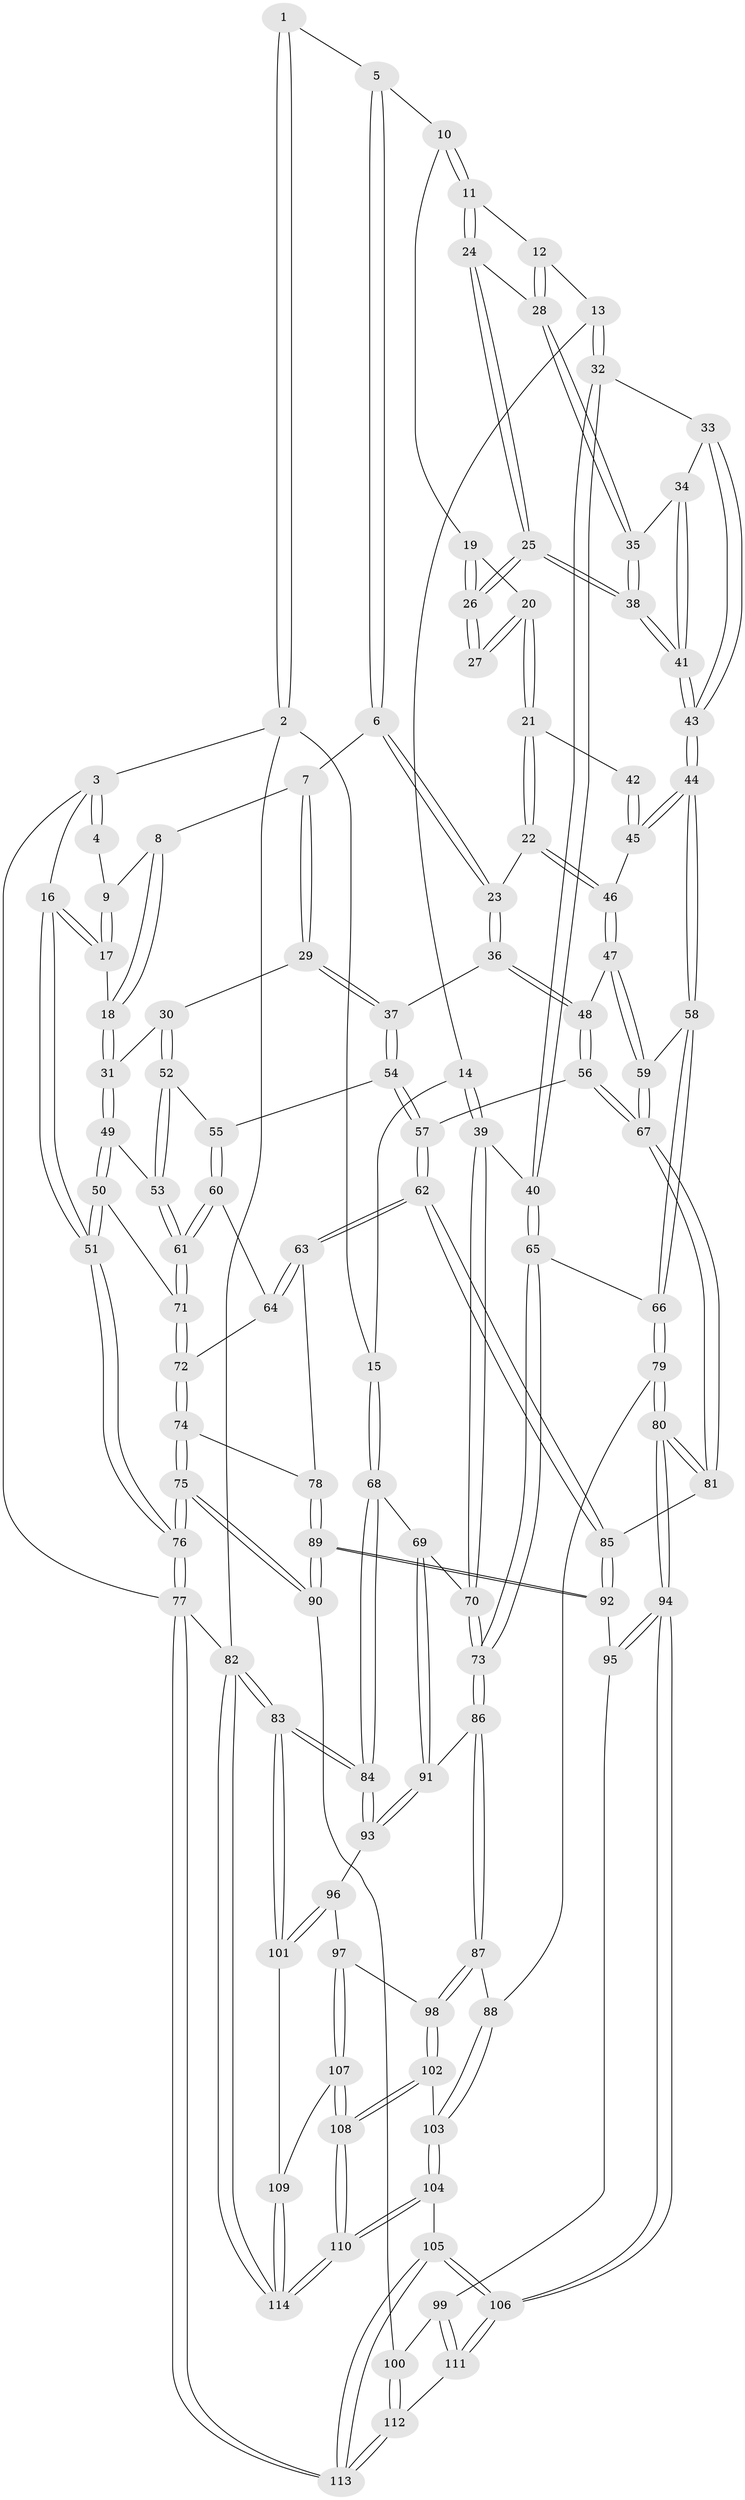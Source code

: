 // coarse degree distribution, {2: 0.11594202898550725, 4: 0.21739130434782608, 3: 0.6231884057971014, 5: 0.043478260869565216}
// Generated by graph-tools (version 1.1) at 2025/54/03/04/25 22:54:12]
// undirected, 114 vertices, 282 edges
graph export_dot {
  node [color=gray90,style=filled];
  1 [pos="+0.5734285864589374+0"];
  2 [pos="+1+0"];
  3 [pos="+0+0"];
  4 [pos="+0.25396919978414423+0"];
  5 [pos="+0.5739448570936252+0"];
  6 [pos="+0.3540281304074222+0.15999427237223673"];
  7 [pos="+0.2781741692464291+0.12961324607416788"];
  8 [pos="+0.2482816952423799+0.08136646179600115"];
  9 [pos="+0.2480680490983389+0.07871387653283449"];
  10 [pos="+0.5923326967000052+0"];
  11 [pos="+0.6636835219888667+0.06535832100702951"];
  12 [pos="+0.6741345091389374+0.07544759132366359"];
  13 [pos="+0.8222721103085998+0.14548654695050017"];
  14 [pos="+1+0.014200865660450729"];
  15 [pos="+1+0"];
  16 [pos="+0+0"];
  17 [pos="+0+0.06408626584977893"];
  18 [pos="+0.06793309794216494+0.18209707419352106"];
  19 [pos="+0.5579505301754967+0.04845321770040104"];
  20 [pos="+0.5208756648970363+0.1348291411650952"];
  21 [pos="+0.42237571770525534+0.22699668974100037"];
  22 [pos="+0.41508702098047906+0.22927998848184009"];
  23 [pos="+0.3855908199367893+0.21881204746334557"];
  24 [pos="+0.6135151890936412+0.23480338458818717"];
  25 [pos="+0.5914313770589846+0.2599040559350326"];
  26 [pos="+0.5898667641107567+0.25904771606483445"];
  27 [pos="+0.5524535843180897+0.2450399715458848"];
  28 [pos="+0.7059751789677793+0.23019087117711556"];
  29 [pos="+0.22847863207476923+0.214306211917408"];
  30 [pos="+0.12687129903085548+0.24789915221184297"];
  31 [pos="+0.1078917452678551+0.2364265400143751"];
  32 [pos="+0.8054708743735531+0.3011694209620021"];
  33 [pos="+0.7886438122781763+0.29784935663077483"];
  34 [pos="+0.7121818221988542+0.23878691178136918"];
  35 [pos="+0.7116545819354795+0.23826651535966567"];
  36 [pos="+0.3070665861723241+0.29726601630750044"];
  37 [pos="+0.29935499928575154+0.29892499196847716"];
  38 [pos="+0.6021072872691433+0.2923644501795739"];
  39 [pos="+0.8585051207036462+0.3387668836767928"];
  40 [pos="+0.8296136363864263+0.3274059770525568"];
  41 [pos="+0.6094930746772481+0.33358298764820005"];
  42 [pos="+0.5181474079243577+0.25428112012068366"];
  43 [pos="+0.6115661291793375+0.3541659960672051"];
  44 [pos="+0.5888471766054643+0.40265495828747777"];
  45 [pos="+0.5005186899910878+0.3447118271163086"];
  46 [pos="+0.44391053050387347+0.3334078019353122"];
  47 [pos="+0.4127406431182332+0.3681763363331812"];
  48 [pos="+0.3818505814619333+0.3784705815033021"];
  49 [pos="+0.053613962417742286+0.3150298190132561"];
  50 [pos="+0+0.3724344546604139"];
  51 [pos="+0+0.36216215625175663"];
  52 [pos="+0.1544460427214713+0.30527982410698756"];
  53 [pos="+0.08191097844357383+0.40032519026236996"];
  54 [pos="+0.251295366764979+0.34460661864700964"];
  55 [pos="+0.205185655164631+0.3479538001142616"];
  56 [pos="+0.33440875021361016+0.46113323618782237"];
  57 [pos="+0.3174722986294392+0.46589068583700466"];
  58 [pos="+0.5888617028481328+0.4028533275488334"];
  59 [pos="+0.479462492728465+0.46370551267513743"];
  60 [pos="+0.19123157211507494+0.38774332488277125"];
  61 [pos="+0.07643913861561862+0.4195942732644538"];
  62 [pos="+0.24373907784034002+0.5419464905199871"];
  63 [pos="+0.22279323368573514+0.5302941439705335"];
  64 [pos="+0.19217149230697475+0.4134553318266049"];
  65 [pos="+0.6984853264838604+0.4724605793719683"];
  66 [pos="+0.6371892979107237+0.46620692531941677"];
  67 [pos="+0.44662847380353876+0.5095784949535854"];
  68 [pos="+1+0.42903534838254176"];
  69 [pos="+1+0.4241216104139027"];
  70 [pos="+0.8830473101698159+0.3614269454684037"];
  71 [pos="+0.0730097562156304+0.42502153295108436"];
  72 [pos="+0.08188645770561434+0.45761320544633904"];
  73 [pos="+0.8101182035117955+0.5750265784990867"];
  74 [pos="+0.08338310495451819+0.4687451378237655"];
  75 [pos="+0+0.6716242440205826"];
  76 [pos="+0+0.6737090594696836"];
  77 [pos="+0+1"];
  78 [pos="+0.19234257752109243+0.5265495604121687"];
  79 [pos="+0.5675688598794055+0.6538973430854275"];
  80 [pos="+0.4982276989836724+0.6630998509620503"];
  81 [pos="+0.463784406948398+0.5921390644907779"];
  82 [pos="+1+1"];
  83 [pos="+1+0.8477662658636547"];
  84 [pos="+1+0.5592300687629903"];
  85 [pos="+0.24417882848547176+0.5437234040291387"];
  86 [pos="+0.8103423697865988+0.5756271166459452"];
  87 [pos="+0.7182635021170949+0.6599822312988318"];
  88 [pos="+0.568656772868558+0.6544422142107331"];
  89 [pos="+0+0.6587582853026536"];
  90 [pos="+0+0.6790356272620799"];
  91 [pos="+0.8367533622361454+0.5871151496046819"];
  92 [pos="+0.24648314372827954+0.6180576970091327"];
  93 [pos="+0.8696578498039341+0.6237482032688113"];
  94 [pos="+0.42113925359290305+0.742969244320511"];
  95 [pos="+0.26366398152423864+0.6695104350202827"];
  96 [pos="+0.8987227980168244+0.7080079630564551"];
  97 [pos="+0.7791191376389822+0.7595607235927749"];
  98 [pos="+0.7496558908423913+0.7372241842833315"];
  99 [pos="+0.1514554806340311+0.7818220472405003"];
  100 [pos="+0.05340332058700348+0.758168518288649"];
  101 [pos="+0.986987680086756+0.7862183771548644"];
  102 [pos="+0.6854428422399361+0.792652784126338"];
  103 [pos="+0.6257672400860614+0.7748675339660346"];
  104 [pos="+0.5420039407339595+1"];
  105 [pos="+0.428829593527171+1"];
  106 [pos="+0.4105986142760547+0.9913355533301096"];
  107 [pos="+0.7954997939382341+0.8460819943770487"];
  108 [pos="+0.7314366750682777+0.928933962064655"];
  109 [pos="+0.8969875324036756+0.8366102377158529"];
  110 [pos="+0.6610379822321981+1"];
  111 [pos="+0.17985264660465747+0.8353309212190426"];
  112 [pos="+0.05194057212886776+1"];
  113 [pos="+0+1"];
  114 [pos="+0.8240211019981846+1"];
  1 -- 2;
  1 -- 2;
  1 -- 5;
  2 -- 3;
  2 -- 15;
  2 -- 82;
  3 -- 4;
  3 -- 4;
  3 -- 16;
  3 -- 77;
  4 -- 9;
  5 -- 6;
  5 -- 6;
  5 -- 10;
  6 -- 7;
  6 -- 23;
  6 -- 23;
  7 -- 8;
  7 -- 29;
  7 -- 29;
  8 -- 9;
  8 -- 18;
  8 -- 18;
  9 -- 17;
  9 -- 17;
  10 -- 11;
  10 -- 11;
  10 -- 19;
  11 -- 12;
  11 -- 24;
  11 -- 24;
  12 -- 13;
  12 -- 28;
  12 -- 28;
  13 -- 14;
  13 -- 32;
  13 -- 32;
  14 -- 15;
  14 -- 39;
  14 -- 39;
  15 -- 68;
  15 -- 68;
  16 -- 17;
  16 -- 17;
  16 -- 51;
  16 -- 51;
  17 -- 18;
  18 -- 31;
  18 -- 31;
  19 -- 20;
  19 -- 26;
  19 -- 26;
  20 -- 21;
  20 -- 21;
  20 -- 27;
  20 -- 27;
  21 -- 22;
  21 -- 22;
  21 -- 42;
  22 -- 23;
  22 -- 46;
  22 -- 46;
  23 -- 36;
  23 -- 36;
  24 -- 25;
  24 -- 25;
  24 -- 28;
  25 -- 26;
  25 -- 26;
  25 -- 38;
  25 -- 38;
  26 -- 27;
  26 -- 27;
  28 -- 35;
  28 -- 35;
  29 -- 30;
  29 -- 37;
  29 -- 37;
  30 -- 31;
  30 -- 52;
  30 -- 52;
  31 -- 49;
  31 -- 49;
  32 -- 33;
  32 -- 40;
  32 -- 40;
  33 -- 34;
  33 -- 43;
  33 -- 43;
  34 -- 35;
  34 -- 41;
  34 -- 41;
  35 -- 38;
  35 -- 38;
  36 -- 37;
  36 -- 48;
  36 -- 48;
  37 -- 54;
  37 -- 54;
  38 -- 41;
  38 -- 41;
  39 -- 40;
  39 -- 70;
  39 -- 70;
  40 -- 65;
  40 -- 65;
  41 -- 43;
  41 -- 43;
  42 -- 45;
  42 -- 45;
  43 -- 44;
  43 -- 44;
  44 -- 45;
  44 -- 45;
  44 -- 58;
  44 -- 58;
  45 -- 46;
  46 -- 47;
  46 -- 47;
  47 -- 48;
  47 -- 59;
  47 -- 59;
  48 -- 56;
  48 -- 56;
  49 -- 50;
  49 -- 50;
  49 -- 53;
  50 -- 51;
  50 -- 51;
  50 -- 71;
  51 -- 76;
  51 -- 76;
  52 -- 53;
  52 -- 53;
  52 -- 55;
  53 -- 61;
  53 -- 61;
  54 -- 55;
  54 -- 57;
  54 -- 57;
  55 -- 60;
  55 -- 60;
  56 -- 57;
  56 -- 67;
  56 -- 67;
  57 -- 62;
  57 -- 62;
  58 -- 59;
  58 -- 66;
  58 -- 66;
  59 -- 67;
  59 -- 67;
  60 -- 61;
  60 -- 61;
  60 -- 64;
  61 -- 71;
  61 -- 71;
  62 -- 63;
  62 -- 63;
  62 -- 85;
  62 -- 85;
  63 -- 64;
  63 -- 64;
  63 -- 78;
  64 -- 72;
  65 -- 66;
  65 -- 73;
  65 -- 73;
  66 -- 79;
  66 -- 79;
  67 -- 81;
  67 -- 81;
  68 -- 69;
  68 -- 84;
  68 -- 84;
  69 -- 70;
  69 -- 91;
  69 -- 91;
  70 -- 73;
  70 -- 73;
  71 -- 72;
  71 -- 72;
  72 -- 74;
  72 -- 74;
  73 -- 86;
  73 -- 86;
  74 -- 75;
  74 -- 75;
  74 -- 78;
  75 -- 76;
  75 -- 76;
  75 -- 90;
  75 -- 90;
  76 -- 77;
  76 -- 77;
  77 -- 113;
  77 -- 113;
  77 -- 82;
  78 -- 89;
  78 -- 89;
  79 -- 80;
  79 -- 80;
  79 -- 88;
  80 -- 81;
  80 -- 81;
  80 -- 94;
  80 -- 94;
  81 -- 85;
  82 -- 83;
  82 -- 83;
  82 -- 114;
  82 -- 114;
  83 -- 84;
  83 -- 84;
  83 -- 101;
  83 -- 101;
  84 -- 93;
  84 -- 93;
  85 -- 92;
  85 -- 92;
  86 -- 87;
  86 -- 87;
  86 -- 91;
  87 -- 88;
  87 -- 98;
  87 -- 98;
  88 -- 103;
  88 -- 103;
  89 -- 90;
  89 -- 90;
  89 -- 92;
  89 -- 92;
  90 -- 100;
  91 -- 93;
  91 -- 93;
  92 -- 95;
  93 -- 96;
  94 -- 95;
  94 -- 95;
  94 -- 106;
  94 -- 106;
  95 -- 99;
  96 -- 97;
  96 -- 101;
  96 -- 101;
  97 -- 98;
  97 -- 107;
  97 -- 107;
  98 -- 102;
  98 -- 102;
  99 -- 100;
  99 -- 111;
  99 -- 111;
  100 -- 112;
  100 -- 112;
  101 -- 109;
  102 -- 103;
  102 -- 108;
  102 -- 108;
  103 -- 104;
  103 -- 104;
  104 -- 105;
  104 -- 110;
  104 -- 110;
  105 -- 106;
  105 -- 106;
  105 -- 113;
  105 -- 113;
  106 -- 111;
  106 -- 111;
  107 -- 108;
  107 -- 108;
  107 -- 109;
  108 -- 110;
  108 -- 110;
  109 -- 114;
  109 -- 114;
  110 -- 114;
  110 -- 114;
  111 -- 112;
  112 -- 113;
  112 -- 113;
}

